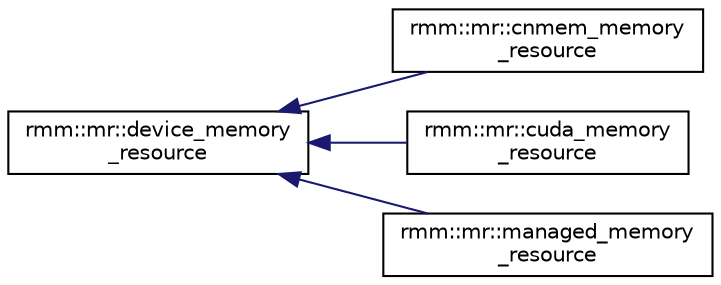 digraph "Graphical Class Hierarchy"
{
  edge [fontname="Helvetica",fontsize="10",labelfontname="Helvetica",labelfontsize="10"];
  node [fontname="Helvetica",fontsize="10",shape=record];
  rankdir="LR";
  Node0 [label="rmm::mr::device_memory\l_resource",height=0.2,width=0.4,color="black", fillcolor="white", style="filled",URL="$classrmm_1_1mr_1_1device__memory__resource.html",tooltip="Base class for all libcudf device memory allocation. "];
  Node0 -> Node1 [dir="back",color="midnightblue",fontsize="10",style="solid",fontname="Helvetica"];
  Node1 [label="rmm::mr::cnmem_memory\l_resource",height=0.2,width=0.4,color="black", fillcolor="white", style="filled",URL="$classrmm_1_1mr_1_1cnmem__memory__resource.html",tooltip="Memory resource that allocates/deallocates using the cnmem pool sub-allocator the cnmem pool sub-allo..."];
  Node0 -> Node2 [dir="back",color="midnightblue",fontsize="10",style="solid",fontname="Helvetica"];
  Node2 [label="rmm::mr::cuda_memory\l_resource",height=0.2,width=0.4,color="black", fillcolor="white", style="filled",URL="$classrmm_1_1mr_1_1cuda__memory__resource.html",tooltip="device_memory_resource derived class that uses cudaMalloc/Free for allocation/deallocation. "];
  Node0 -> Node3 [dir="back",color="midnightblue",fontsize="10",style="solid",fontname="Helvetica"];
  Node3 [label="rmm::mr::managed_memory\l_resource",height=0.2,width=0.4,color="black", fillcolor="white", style="filled",URL="$classrmm_1_1mr_1_1managed__memory__resource.html",tooltip="device_memory_resource derived class that uses cudaMallocManaged/Free for allocation/deallocation. "];
}
